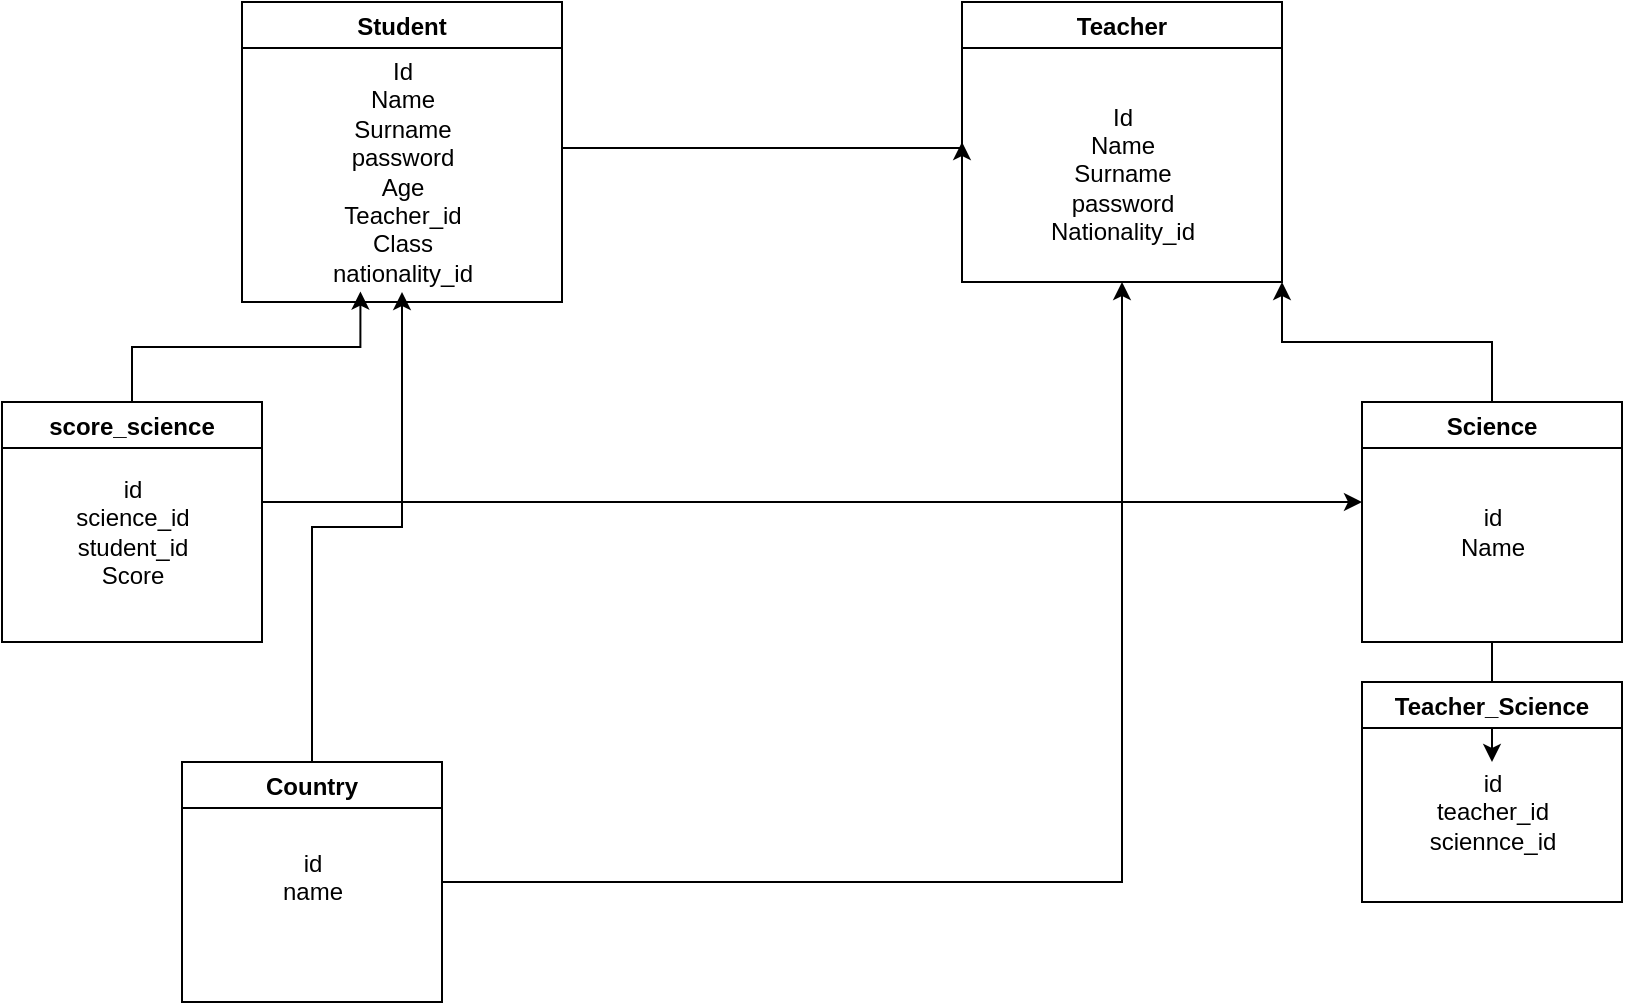 <mxfile version="17.4.6" type="device"><diagram id="C5RBs43oDa-KdzZeNtuy" name="Page-1"><mxGraphModel dx="2040" dy="681" grid="1" gridSize="10" guides="1" tooltips="1" connect="1" arrows="1" fold="1" page="1" pageScale="1" pageWidth="827" pageHeight="1169" math="0" shadow="0"><root><mxCell id="WIyWlLk6GJQsqaUBKTNV-0"/><mxCell id="WIyWlLk6GJQsqaUBKTNV-1" parent="WIyWlLk6GJQsqaUBKTNV-0"/><mxCell id="gsrPpjy4biqiq0OVbctL-38" style="edgeStyle=orthogonalEdgeStyle;rounded=0;orthogonalLoop=1;jettySize=auto;html=1;exitX=1;exitY=0.5;exitDx=0;exitDy=0;entryX=0;entryY=0.5;entryDx=0;entryDy=0;" edge="1" parent="WIyWlLk6GJQsqaUBKTNV-1" source="gsrPpjy4biqiq0OVbctL-1" target="gsrPpjy4biqiq0OVbctL-4"><mxGeometry relative="1" as="geometry"><mxPoint x="470" y="120.176" as="targetPoint"/><Array as="points"><mxPoint x="430" y="123"/></Array></mxGeometry></mxCell><mxCell id="gsrPpjy4biqiq0OVbctL-1" value="Student" style="swimlane;" vertex="1" parent="WIyWlLk6GJQsqaUBKTNV-1"><mxGeometry x="70" y="50" width="160" height="150" as="geometry"/></mxCell><mxCell id="gsrPpjy4biqiq0OVbctL-5" value="Id&lt;br&gt;Name&lt;br&gt;Surname&lt;br&gt;password&lt;br&gt;Age&lt;br&gt;Teacher_id&lt;br&gt;Class&lt;br&gt;nationality_id" style="text;html=1;align=center;verticalAlign=middle;resizable=0;points=[];autosize=1;strokeColor=none;fillColor=none;" vertex="1" parent="gsrPpjy4biqiq0OVbctL-1"><mxGeometry x="35" y="25" width="90" height="120" as="geometry"/></mxCell><mxCell id="gsrPpjy4biqiq0OVbctL-4" value="Teacher" style="swimlane;" vertex="1" parent="WIyWlLk6GJQsqaUBKTNV-1"><mxGeometry x="430" y="50" width="160" height="140" as="geometry"/></mxCell><mxCell id="gsrPpjy4biqiq0OVbctL-8" value="Id&lt;br&gt;Name&lt;br&gt;Surname&lt;br&gt;password&lt;br&gt;Nationality_id" style="text;html=1;align=center;verticalAlign=middle;resizable=0;points=[];autosize=1;strokeColor=none;fillColor=none;" vertex="1" parent="gsrPpjy4biqiq0OVbctL-4"><mxGeometry x="35" y="46" width="90" height="80" as="geometry"/></mxCell><mxCell id="gsrPpjy4biqiq0OVbctL-23" value="" style="edgeStyle=orthogonalEdgeStyle;rounded=0;orthogonalLoop=1;jettySize=auto;html=1;" edge="1" parent="WIyWlLk6GJQsqaUBKTNV-1" source="gsrPpjy4biqiq0OVbctL-17" target="gsrPpjy4biqiq0OVbctL-20"><mxGeometry relative="1" as="geometry"/></mxCell><mxCell id="gsrPpjy4biqiq0OVbctL-24" style="edgeStyle=orthogonalEdgeStyle;rounded=0;orthogonalLoop=1;jettySize=auto;html=1;exitX=0.5;exitY=0;exitDx=0;exitDy=0;entryX=1;entryY=1;entryDx=0;entryDy=0;" edge="1" parent="WIyWlLk6GJQsqaUBKTNV-1" source="gsrPpjy4biqiq0OVbctL-17" target="gsrPpjy4biqiq0OVbctL-4"><mxGeometry relative="1" as="geometry"/></mxCell><mxCell id="gsrPpjy4biqiq0OVbctL-17" value="Science" style="swimlane;startSize=23;" vertex="1" parent="WIyWlLk6GJQsqaUBKTNV-1"><mxGeometry x="630" y="250" width="130" height="120" as="geometry"/></mxCell><mxCell id="gsrPpjy4biqiq0OVbctL-18" value="id&lt;br&gt;Name&lt;br&gt;" style="text;html=1;align=center;verticalAlign=middle;resizable=0;points=[];autosize=1;strokeColor=none;fillColor=none;" vertex="1" parent="gsrPpjy4biqiq0OVbctL-17"><mxGeometry x="40" y="50" width="50" height="30" as="geometry"/></mxCell><mxCell id="gsrPpjy4biqiq0OVbctL-19" value="Teacher_Science" style="swimlane;startSize=23;" vertex="1" parent="WIyWlLk6GJQsqaUBKTNV-1"><mxGeometry x="630" y="390" width="130" height="110" as="geometry"/></mxCell><mxCell id="gsrPpjy4biqiq0OVbctL-20" value="id&lt;br&gt;teacher_id&lt;br&gt;sciennce_id" style="text;html=1;align=center;verticalAlign=middle;resizable=0;points=[];autosize=1;strokeColor=none;fillColor=none;" vertex="1" parent="gsrPpjy4biqiq0OVbctL-19"><mxGeometry x="25" y="40" width="80" height="50" as="geometry"/></mxCell><mxCell id="gsrPpjy4biqiq0OVbctL-47" style="edgeStyle=orthogonalEdgeStyle;rounded=0;orthogonalLoop=1;jettySize=auto;html=1;exitX=0.5;exitY=0;exitDx=0;exitDy=0;entryX=0.269;entryY=0.998;entryDx=0;entryDy=0;entryPerimeter=0;" edge="1" parent="WIyWlLk6GJQsqaUBKTNV-1" source="gsrPpjy4biqiq0OVbctL-45" target="gsrPpjy4biqiq0OVbctL-5"><mxGeometry relative="1" as="geometry"/></mxCell><mxCell id="gsrPpjy4biqiq0OVbctL-48" style="edgeStyle=orthogonalEdgeStyle;rounded=0;orthogonalLoop=1;jettySize=auto;html=1;exitX=1;exitY=0.5;exitDx=0;exitDy=0;" edge="1" parent="WIyWlLk6GJQsqaUBKTNV-1" source="gsrPpjy4biqiq0OVbctL-45" target="gsrPpjy4biqiq0OVbctL-17"><mxGeometry relative="1" as="geometry"><Array as="points"><mxPoint x="80" y="300"/></Array></mxGeometry></mxCell><mxCell id="gsrPpjy4biqiq0OVbctL-45" value="score_science" style="swimlane;startSize=23;" vertex="1" parent="WIyWlLk6GJQsqaUBKTNV-1"><mxGeometry x="-50" y="250" width="130" height="120" as="geometry"/></mxCell><mxCell id="gsrPpjy4biqiq0OVbctL-46" value="id&lt;br&gt;science_id&lt;br&gt;student_id&lt;br&gt;Score" style="text;html=1;align=center;verticalAlign=middle;resizable=0;points=[];autosize=1;strokeColor=none;fillColor=none;" vertex="1" parent="gsrPpjy4biqiq0OVbctL-45"><mxGeometry x="30" y="35" width="70" height="60" as="geometry"/></mxCell><mxCell id="gsrPpjy4biqiq0OVbctL-53" style="edgeStyle=orthogonalEdgeStyle;rounded=0;orthogonalLoop=1;jettySize=auto;html=1;exitX=0.5;exitY=0;exitDx=0;exitDy=0;" edge="1" parent="WIyWlLk6GJQsqaUBKTNV-1" source="gsrPpjy4biqiq0OVbctL-50" target="gsrPpjy4biqiq0OVbctL-5"><mxGeometry relative="1" as="geometry"/></mxCell><mxCell id="gsrPpjy4biqiq0OVbctL-54" style="edgeStyle=orthogonalEdgeStyle;rounded=0;orthogonalLoop=1;jettySize=auto;html=1;exitX=1;exitY=0.5;exitDx=0;exitDy=0;entryX=0.5;entryY=1;entryDx=0;entryDy=0;" edge="1" parent="WIyWlLk6GJQsqaUBKTNV-1" source="gsrPpjy4biqiq0OVbctL-50" target="gsrPpjy4biqiq0OVbctL-4"><mxGeometry relative="1" as="geometry"/></mxCell><mxCell id="gsrPpjy4biqiq0OVbctL-50" value="Country" style="swimlane;startSize=23;" vertex="1" parent="WIyWlLk6GJQsqaUBKTNV-1"><mxGeometry x="40" y="430" width="130" height="120" as="geometry"/></mxCell><mxCell id="gsrPpjy4biqiq0OVbctL-51" value="id&lt;br&gt;name&lt;br&gt;&lt;br&gt;" style="text;html=1;align=center;verticalAlign=middle;resizable=0;points=[];autosize=1;strokeColor=none;fillColor=none;" vertex="1" parent="gsrPpjy4biqiq0OVbctL-50"><mxGeometry x="40" y="40" width="50" height="50" as="geometry"/></mxCell></root></mxGraphModel></diagram></mxfile>